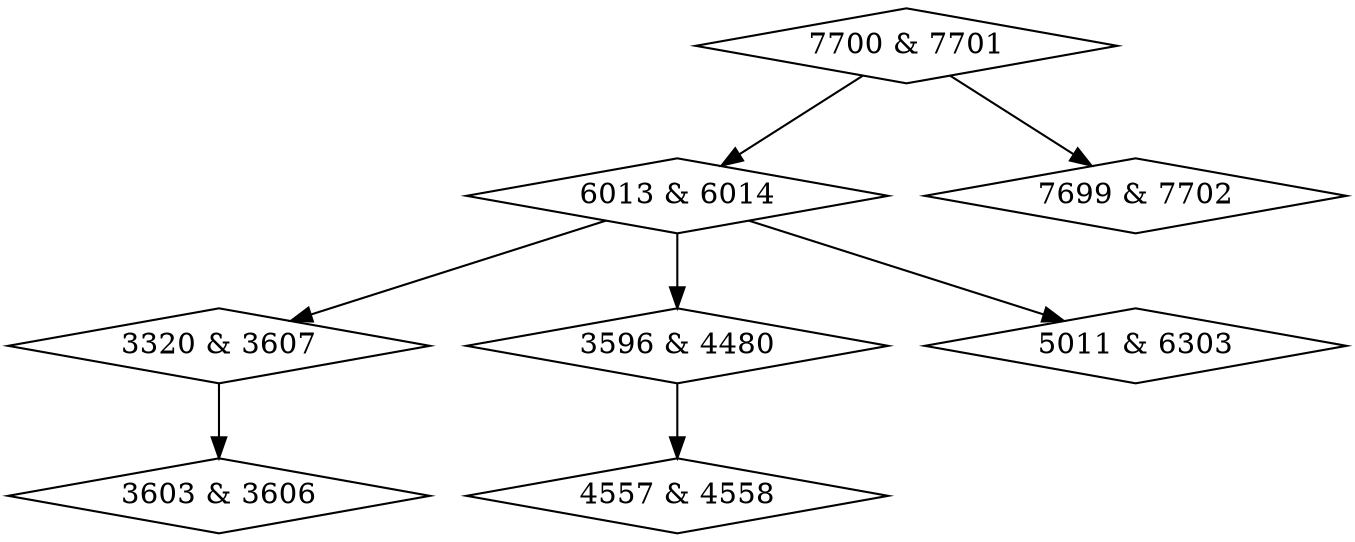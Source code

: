 digraph {
0 [label = "3320 & 3607", shape = diamond];
1 [label = "3596 & 4480", shape = diamond];
2 [label = "3603 & 3606", shape = diamond];
3 [label = "4557 & 4558", shape = diamond];
4 [label = "5011 & 6303", shape = diamond];
5 [label = "6013 & 6014", shape = diamond];
6 [label = "7699 & 7702", shape = diamond];
7 [label = "7700 & 7701", shape = diamond];
0->2;
1->3;
5->0;
5->1;
5->4;
7->5;
7->6;
}
